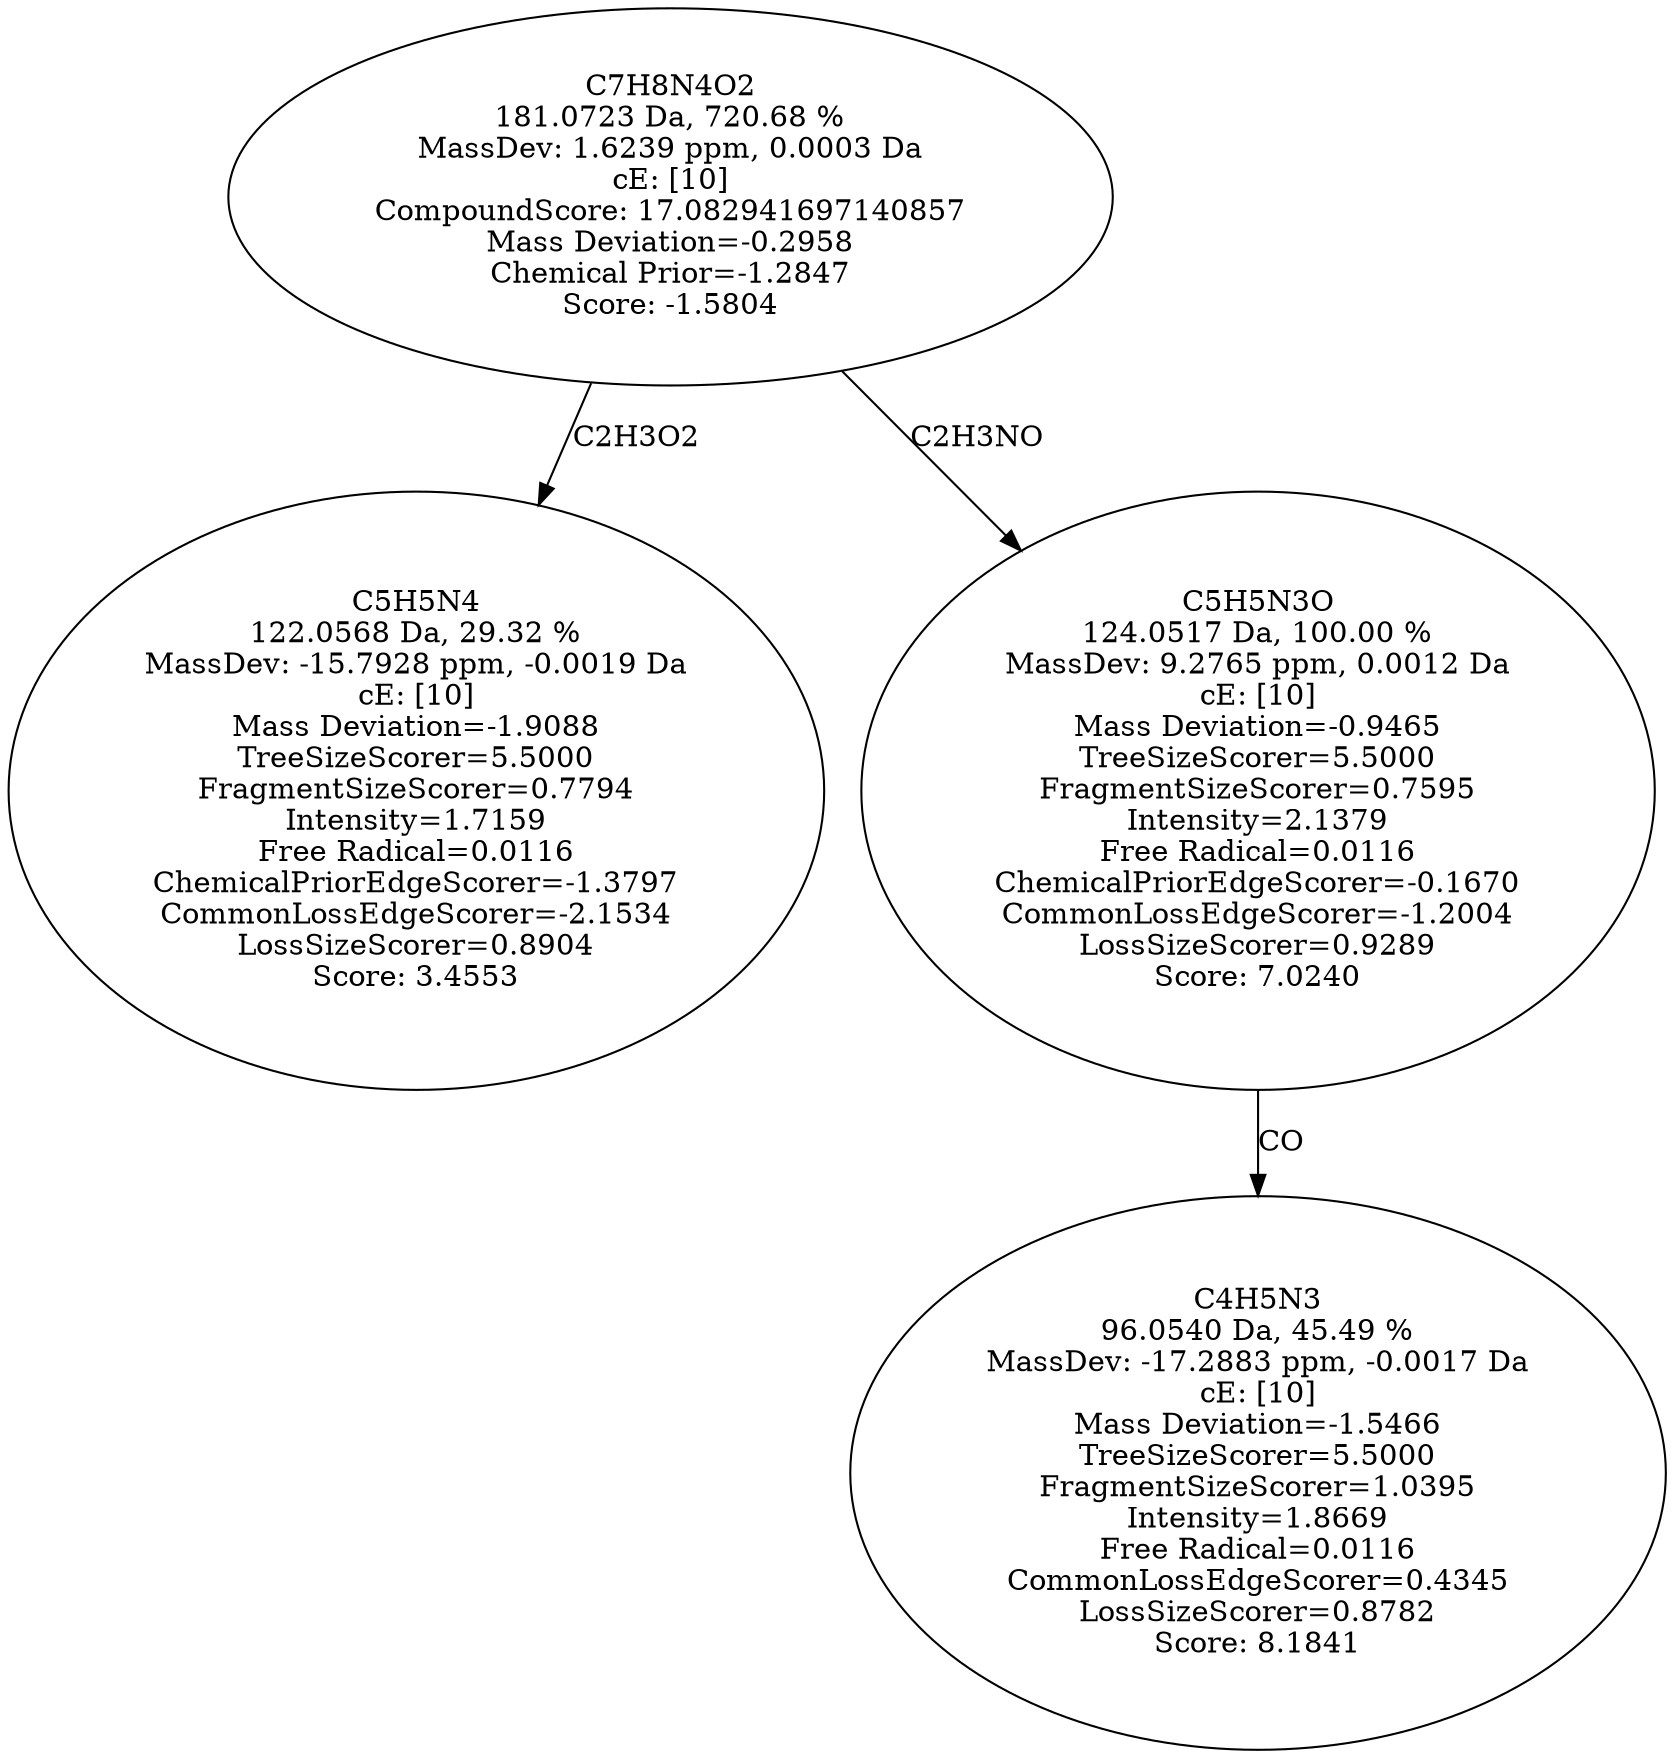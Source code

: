 strict digraph {
v1 [label="C5H5N4\n122.0568 Da, 29.32 %\nMassDev: -15.7928 ppm, -0.0019 Da\ncE: [10]\nMass Deviation=-1.9088\nTreeSizeScorer=5.5000\nFragmentSizeScorer=0.7794\nIntensity=1.7159\nFree Radical=0.0116\nChemicalPriorEdgeScorer=-1.3797\nCommonLossEdgeScorer=-2.1534\nLossSizeScorer=0.8904\nScore: 3.4553"];
v2 [label="C4H5N3\n96.0540 Da, 45.49 %\nMassDev: -17.2883 ppm, -0.0017 Da\ncE: [10]\nMass Deviation=-1.5466\nTreeSizeScorer=5.5000\nFragmentSizeScorer=1.0395\nIntensity=1.8669\nFree Radical=0.0116\nCommonLossEdgeScorer=0.4345\nLossSizeScorer=0.8782\nScore: 8.1841"];
v3 [label="C5H5N3O\n124.0517 Da, 100.00 %\nMassDev: 9.2765 ppm, 0.0012 Da\ncE: [10]\nMass Deviation=-0.9465\nTreeSizeScorer=5.5000\nFragmentSizeScorer=0.7595\nIntensity=2.1379\nFree Radical=0.0116\nChemicalPriorEdgeScorer=-0.1670\nCommonLossEdgeScorer=-1.2004\nLossSizeScorer=0.9289\nScore: 7.0240"];
v4 [label="C7H8N4O2\n181.0723 Da, 720.68 %\nMassDev: 1.6239 ppm, 0.0003 Da\ncE: [10]\nCompoundScore: 17.082941697140857\nMass Deviation=-0.2958\nChemical Prior=-1.2847\nScore: -1.5804"];
v4 -> v1 [label="C2H3O2"];
v3 -> v2 [label="CO"];
v4 -> v3 [label="C2H3NO"];
}